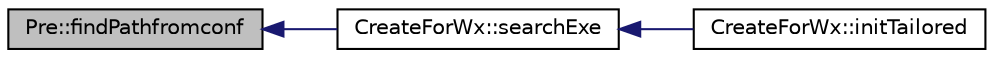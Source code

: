 digraph "Pre::findPathfromconf"
{
  edge [fontname="Helvetica",fontsize="10",labelfontname="Helvetica",labelfontsize="10"];
  node [fontname="Helvetica",fontsize="10",shape=record];
  rankdir="LR";
  Node463 [label="Pre::findPathfromconf",height=0.2,width=0.4,color="black", fillcolor="grey75", style="filled", fontcolor="black"];
  Node463 -> Node464 [dir="back",color="midnightblue",fontsize="10",style="solid",fontname="Helvetica"];
  Node464 [label="CreateForWx::searchExe",height=0.2,width=0.4,color="black", fillcolor="white", style="filled",URL="$class_create_for_wx.html#a41fa0155a1458ac8f1a7a3b77f369fe4",tooltip="Search all &#39;exe&#39; paths. "];
  Node464 -> Node465 [dir="back",color="midnightblue",fontsize="10",style="solid",fontname="Helvetica"];
  Node465 [label="CreateForWx::initTailored",height=0.2,width=0.4,color="black", fillcolor="white", style="filled",URL="$class_create_for_wx.html#a9a7122b5d8f572300659c6b74616dae6",tooltip="Specific initialisation by inherited type. "];
}

